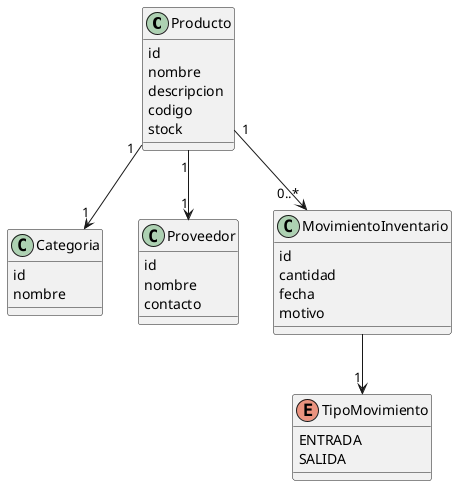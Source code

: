 @startuml
' Modelo del Dominio: Gestión de Inventario

class Producto {
  id
  nombre
  descripcion
  codigo
  stock
}

class Categoria {
  id
  nombre
}

class Proveedor {
  id
  nombre
  contacto
}

class MovimientoInventario {
  id
  cantidad
  fecha
  motivo
}

enum TipoMovimiento {
  ENTRADA
  SALIDA
}

Producto "1" --> "1" Categoria 
Producto "1" --> "1" Proveedor 
Producto "1" --> "0..*" MovimientoInventario 
MovimientoInventario --> "1" TipoMovimiento 
@enduml